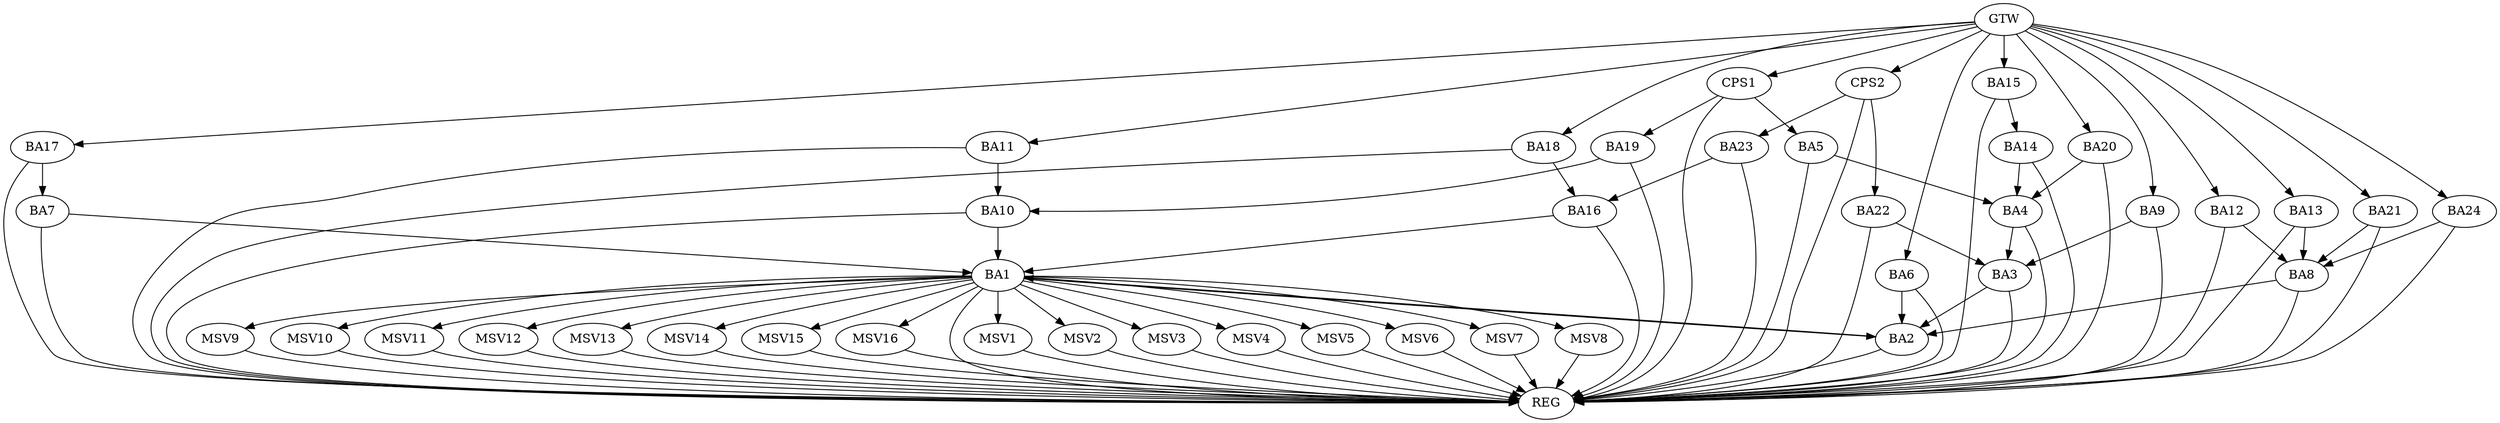 strict digraph G {
  BA1 [ label="BA1" ];
  BA2 [ label="BA2" ];
  BA3 [ label="BA3" ];
  BA4 [ label="BA4" ];
  BA5 [ label="BA5" ];
  BA6 [ label="BA6" ];
  BA7 [ label="BA7" ];
  BA8 [ label="BA8" ];
  BA9 [ label="BA9" ];
  BA10 [ label="BA10" ];
  BA11 [ label="BA11" ];
  BA12 [ label="BA12" ];
  BA13 [ label="BA13" ];
  BA14 [ label="BA14" ];
  BA15 [ label="BA15" ];
  BA16 [ label="BA16" ];
  BA17 [ label="BA17" ];
  BA18 [ label="BA18" ];
  BA19 [ label="BA19" ];
  BA20 [ label="BA20" ];
  BA21 [ label="BA21" ];
  BA22 [ label="BA22" ];
  BA23 [ label="BA23" ];
  BA24 [ label="BA24" ];
  CPS1 [ label="CPS1" ];
  CPS2 [ label="CPS2" ];
  GTW [ label="GTW" ];
  REG [ label="REG" ];
  MSV1 [ label="MSV1" ];
  MSV2 [ label="MSV2" ];
  MSV3 [ label="MSV3" ];
  MSV4 [ label="MSV4" ];
  MSV5 [ label="MSV5" ];
  MSV6 [ label="MSV6" ];
  MSV7 [ label="MSV7" ];
  MSV8 [ label="MSV8" ];
  MSV9 [ label="MSV9" ];
  MSV10 [ label="MSV10" ];
  MSV11 [ label="MSV11" ];
  MSV12 [ label="MSV12" ];
  MSV13 [ label="MSV13" ];
  MSV14 [ label="MSV14" ];
  MSV15 [ label="MSV15" ];
  MSV16 [ label="MSV16" ];
  BA1 -> BA2;
  BA2 -> BA1;
  BA3 -> BA2;
  BA4 -> BA3;
  BA5 -> BA4;
  BA6 -> BA2;
  BA7 -> BA1;
  BA8 -> BA2;
  BA9 -> BA3;
  BA10 -> BA1;
  BA11 -> BA10;
  BA12 -> BA8;
  BA13 -> BA8;
  BA14 -> BA4;
  BA15 -> BA14;
  BA16 -> BA1;
  BA17 -> BA7;
  BA18 -> BA16;
  BA19 -> BA10;
  BA20 -> BA4;
  BA21 -> BA8;
  BA22 -> BA3;
  BA23 -> BA16;
  BA24 -> BA8;
  CPS1 -> BA5;
  CPS1 -> BA19;
  CPS2 -> BA22;
  CPS2 -> BA23;
  GTW -> BA6;
  GTW -> BA9;
  GTW -> BA11;
  GTW -> BA12;
  GTW -> BA13;
  GTW -> BA15;
  GTW -> BA17;
  GTW -> BA18;
  GTW -> BA20;
  GTW -> BA21;
  GTW -> BA24;
  GTW -> CPS1;
  GTW -> CPS2;
  BA1 -> REG;
  BA2 -> REG;
  BA3 -> REG;
  BA4 -> REG;
  BA5 -> REG;
  BA6 -> REG;
  BA7 -> REG;
  BA8 -> REG;
  BA9 -> REG;
  BA10 -> REG;
  BA11 -> REG;
  BA12 -> REG;
  BA13 -> REG;
  BA14 -> REG;
  BA15 -> REG;
  BA16 -> REG;
  BA17 -> REG;
  BA18 -> REG;
  BA19 -> REG;
  BA20 -> REG;
  BA21 -> REG;
  BA22 -> REG;
  BA23 -> REG;
  BA24 -> REG;
  CPS1 -> REG;
  CPS2 -> REG;
  BA1 -> MSV1;
  BA1 -> MSV2;
  MSV1 -> REG;
  MSV2 -> REG;
  BA1 -> MSV3;
  MSV3 -> REG;
  BA1 -> MSV4;
  MSV4 -> REG;
  BA1 -> MSV5;
  BA1 -> MSV6;
  MSV5 -> REG;
  MSV6 -> REG;
  BA1 -> MSV7;
  MSV7 -> REG;
  BA1 -> MSV8;
  BA1 -> MSV9;
  BA1 -> MSV10;
  MSV8 -> REG;
  MSV9 -> REG;
  MSV10 -> REG;
  BA1 -> MSV11;
  BA1 -> MSV12;
  MSV11 -> REG;
  MSV12 -> REG;
  BA1 -> MSV13;
  MSV13 -> REG;
  BA1 -> MSV14;
  BA1 -> MSV15;
  MSV14 -> REG;
  MSV15 -> REG;
  BA1 -> MSV16;
  MSV16 -> REG;
}
